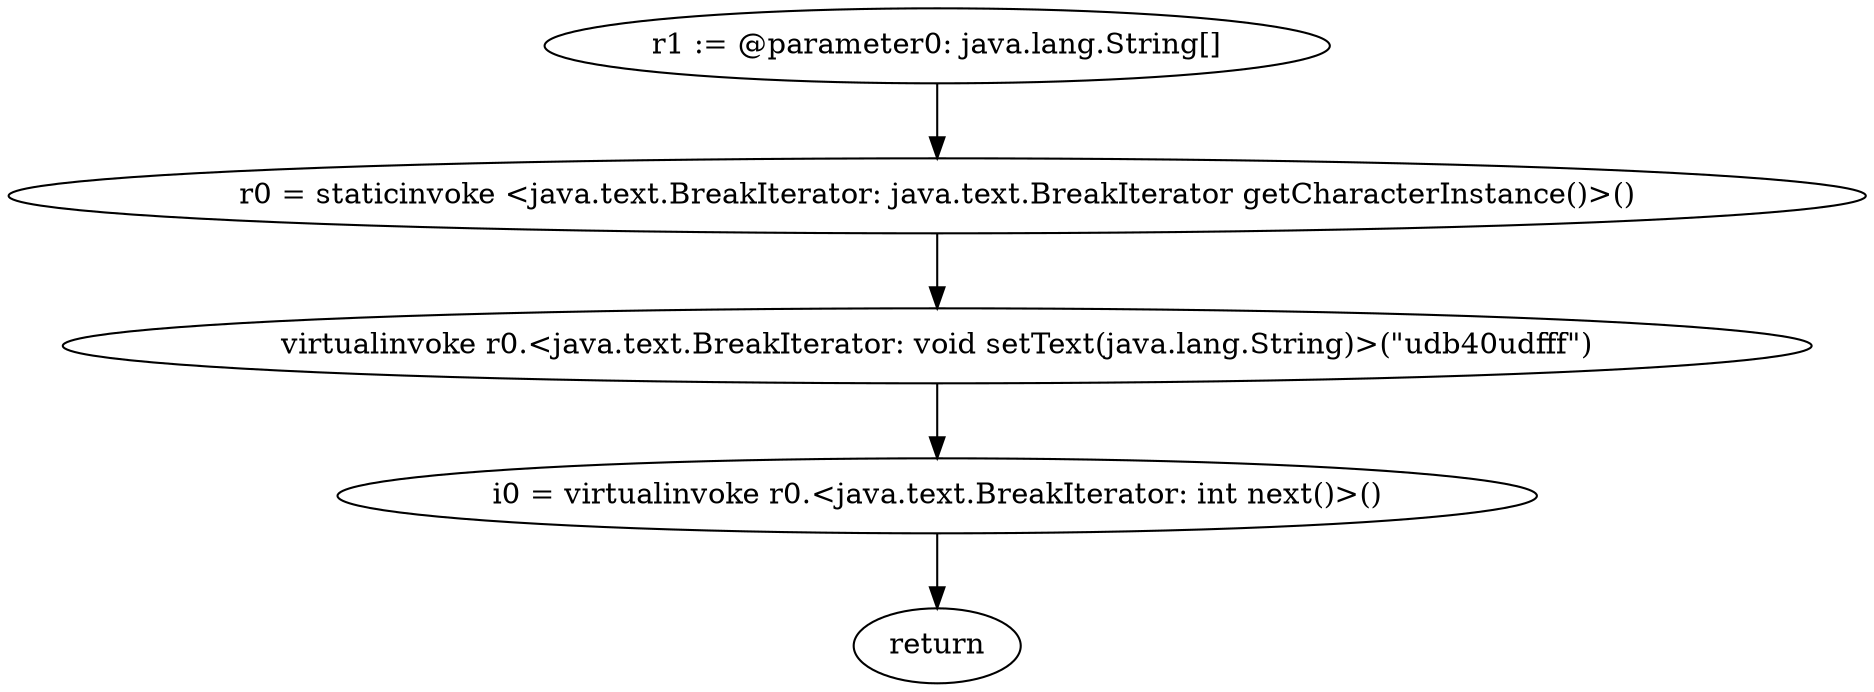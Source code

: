 digraph "unitGraph" {
    "r1 := @parameter0: java.lang.String[]"
    "r0 = staticinvoke <java.text.BreakIterator: java.text.BreakIterator getCharacterInstance()>()"
    "virtualinvoke r0.<java.text.BreakIterator: void setText(java.lang.String)>(\"\udb40\udfff\")"
    "i0 = virtualinvoke r0.<java.text.BreakIterator: int next()>()"
    "return"
    "r1 := @parameter0: java.lang.String[]"->"r0 = staticinvoke <java.text.BreakIterator: java.text.BreakIterator getCharacterInstance()>()";
    "r0 = staticinvoke <java.text.BreakIterator: java.text.BreakIterator getCharacterInstance()>()"->"virtualinvoke r0.<java.text.BreakIterator: void setText(java.lang.String)>(\"\udb40\udfff\")";
    "virtualinvoke r0.<java.text.BreakIterator: void setText(java.lang.String)>(\"\udb40\udfff\")"->"i0 = virtualinvoke r0.<java.text.BreakIterator: int next()>()";
    "i0 = virtualinvoke r0.<java.text.BreakIterator: int next()>()"->"return";
}
